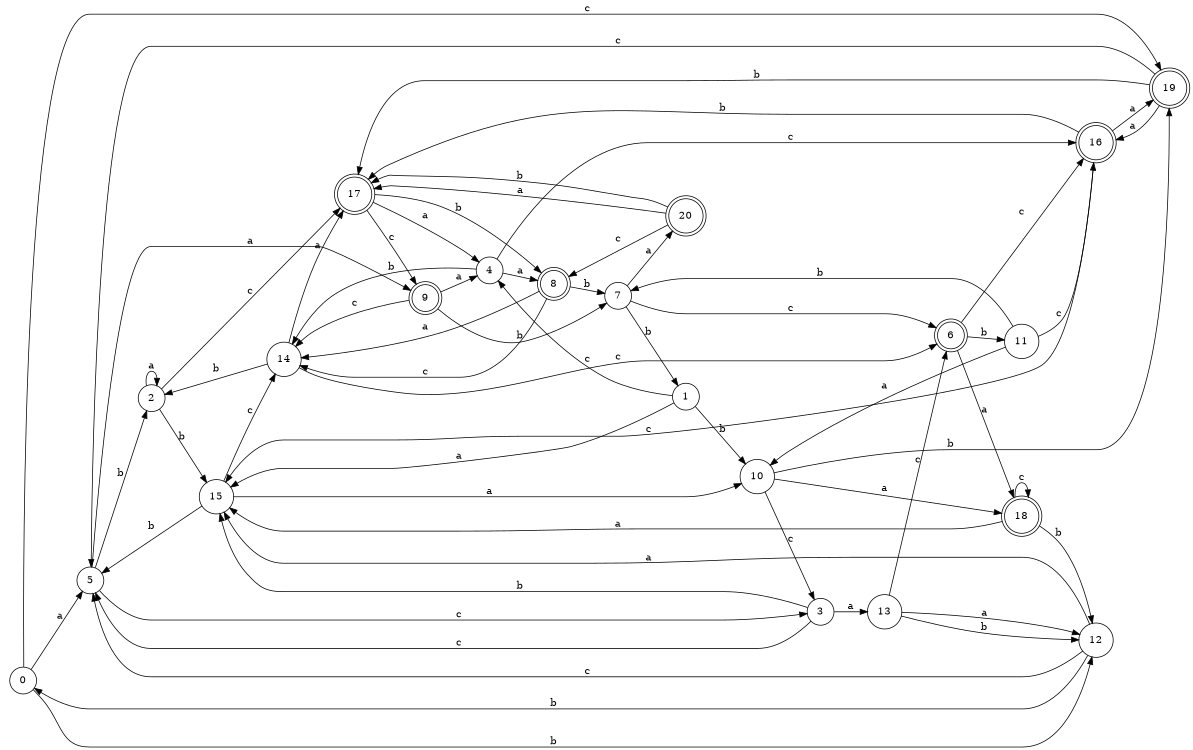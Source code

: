 digraph n17_9 {
__start0 [label="" shape="none"];

rankdir=LR;
size="8,5";

s0 [style="filled", color="black", fillcolor="white" shape="circle", label="0"];
s1 [style="filled", color="black", fillcolor="white" shape="circle", label="1"];
s2 [style="filled", color="black", fillcolor="white" shape="circle", label="2"];
s3 [style="filled", color="black", fillcolor="white" shape="circle", label="3"];
s4 [style="filled", color="black", fillcolor="white" shape="circle", label="4"];
s5 [style="filled", color="black", fillcolor="white" shape="circle", label="5"];
s6 [style="rounded,filled", color="black", fillcolor="white" shape="doublecircle", label="6"];
s7 [style="filled", color="black", fillcolor="white" shape="circle", label="7"];
s8 [style="rounded,filled", color="black", fillcolor="white" shape="doublecircle", label="8"];
s9 [style="rounded,filled", color="black", fillcolor="white" shape="doublecircle", label="9"];
s10 [style="filled", color="black", fillcolor="white" shape="circle", label="10"];
s11 [style="filled", color="black", fillcolor="white" shape="circle", label="11"];
s12 [style="filled", color="black", fillcolor="white" shape="circle", label="12"];
s13 [style="filled", color="black", fillcolor="white" shape="circle", label="13"];
s14 [style="filled", color="black", fillcolor="white" shape="circle", label="14"];
s15 [style="filled", color="black", fillcolor="white" shape="circle", label="15"];
s16 [style="rounded,filled", color="black", fillcolor="white" shape="doublecircle", label="16"];
s17 [style="rounded,filled", color="black", fillcolor="white" shape="doublecircle", label="17"];
s18 [style="rounded,filled", color="black", fillcolor="white" shape="doublecircle", label="18"];
s19 [style="rounded,filled", color="black", fillcolor="white" shape="doublecircle", label="19"];
s20 [style="rounded,filled", color="black", fillcolor="white" shape="doublecircle", label="20"];
s0 -> s5 [label="a"];
s0 -> s12 [label="b"];
s0 -> s19 [label="c"];
s1 -> s15 [label="a"];
s1 -> s10 [label="b"];
s1 -> s4 [label="c"];
s2 -> s2 [label="a"];
s2 -> s15 [label="b"];
s2 -> s17 [label="c"];
s3 -> s13 [label="a"];
s3 -> s15 [label="b"];
s3 -> s5 [label="c"];
s4 -> s8 [label="a"];
s4 -> s14 [label="b"];
s4 -> s16 [label="c"];
s5 -> s9 [label="a"];
s5 -> s2 [label="b"];
s5 -> s3 [label="c"];
s6 -> s18 [label="a"];
s6 -> s11 [label="b"];
s6 -> s16 [label="c"];
s7 -> s20 [label="a"];
s7 -> s1 [label="b"];
s7 -> s6 [label="c"];
s8 -> s14 [label="a"];
s8 -> s7 [label="b"];
s8 -> s14 [label="c"];
s9 -> s4 [label="a"];
s9 -> s7 [label="b"];
s9 -> s14 [label="c"];
s10 -> s18 [label="a"];
s10 -> s19 [label="b"];
s10 -> s3 [label="c"];
s11 -> s10 [label="a"];
s11 -> s7 [label="b"];
s11 -> s16 [label="c"];
s12 -> s15 [label="a"];
s12 -> s0 [label="b"];
s12 -> s5 [label="c"];
s13 -> s12 [label="a"];
s13 -> s12 [label="b"];
s13 -> s6 [label="c"];
s14 -> s17 [label="a"];
s14 -> s2 [label="b"];
s14 -> s6 [label="c"];
s15 -> s10 [label="a"];
s15 -> s5 [label="b"];
s15 -> s14 [label="c"];
s16 -> s19 [label="a"];
s16 -> s17 [label="b"];
s16 -> s15 [label="c"];
s17 -> s4 [label="a"];
s17 -> s8 [label="b"];
s17 -> s9 [label="c"];
s18 -> s15 [label="a"];
s18 -> s12 [label="b"];
s18 -> s18 [label="c"];
s19 -> s16 [label="a"];
s19 -> s17 [label="b"];
s19 -> s5 [label="c"];
s20 -> s17 [label="a"];
s20 -> s17 [label="b"];
s20 -> s8 [label="c"];

}